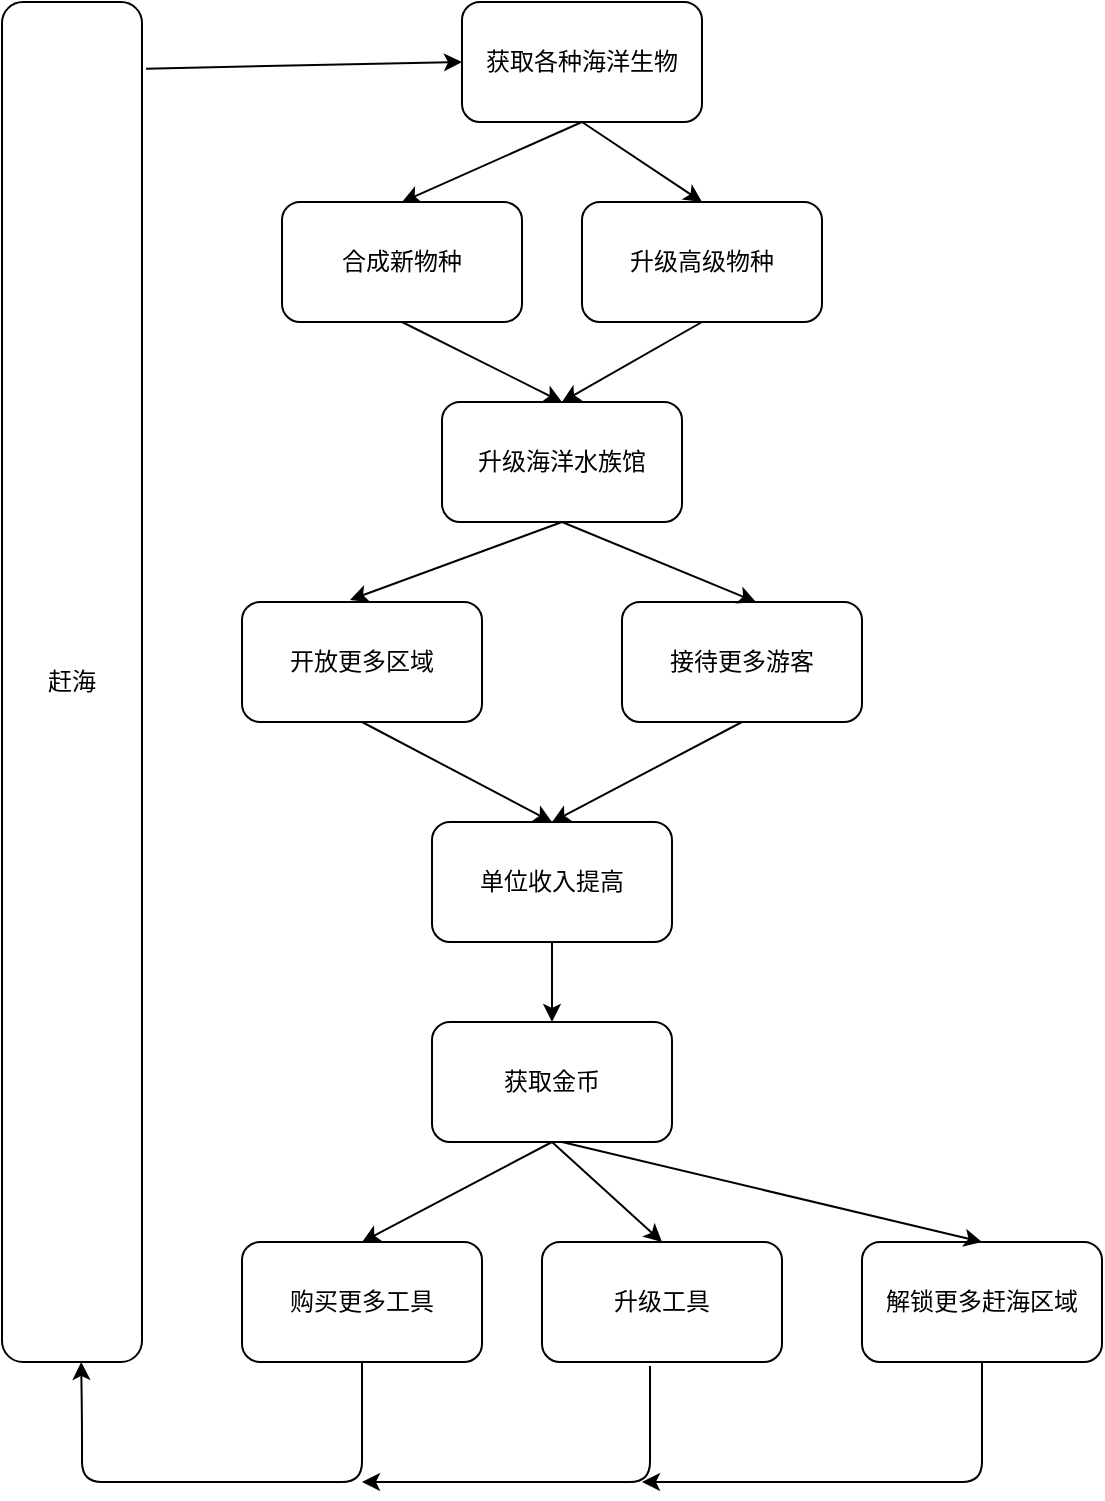 <mxfile version="13.7.3" type="github">
  <diagram id="iloBVElaY7iQLS_CqcDA" name="第 1 页">
    <mxGraphModel dx="932" dy="523" grid="1" gridSize="10" guides="1" tooltips="1" connect="1" arrows="1" fold="1" page="1" pageScale="1" pageWidth="850" pageHeight="1100" math="0" shadow="0">
      <root>
        <mxCell id="0" />
        <mxCell id="1" parent="0" />
        <mxCell id="ugmz32tfJayoeNNLECNe-1" value="赶海" style="rounded=1;whiteSpace=wrap;html=1;" vertex="1" parent="1">
          <mxGeometry x="210" y="130" width="70" height="680" as="geometry" />
        </mxCell>
        <mxCell id="ugmz32tfJayoeNNLECNe-2" value="" style="endArrow=classic;html=1;exitX=1.029;exitY=0.049;exitDx=0;exitDy=0;exitPerimeter=0;" edge="1" parent="1" source="ugmz32tfJayoeNNLECNe-1">
          <mxGeometry width="50" height="50" relative="1" as="geometry">
            <mxPoint x="300" y="190" as="sourcePoint" />
            <mxPoint x="440" y="160" as="targetPoint" />
          </mxGeometry>
        </mxCell>
        <mxCell id="ugmz32tfJayoeNNLECNe-3" value="获取各种海洋生物" style="rounded=1;whiteSpace=wrap;html=1;" vertex="1" parent="1">
          <mxGeometry x="440" y="130" width="120" height="60" as="geometry" />
        </mxCell>
        <mxCell id="ugmz32tfJayoeNNLECNe-4" value="合成新物种" style="rounded=1;whiteSpace=wrap;html=1;" vertex="1" parent="1">
          <mxGeometry x="350" y="230" width="120" height="60" as="geometry" />
        </mxCell>
        <mxCell id="ugmz32tfJayoeNNLECNe-5" value="升级高级物种" style="rounded=1;whiteSpace=wrap;html=1;" vertex="1" parent="1">
          <mxGeometry x="500" y="230" width="120" height="60" as="geometry" />
        </mxCell>
        <mxCell id="ugmz32tfJayoeNNLECNe-6" value="" style="endArrow=classic;html=1;exitX=0.5;exitY=1;exitDx=0;exitDy=0;entryX=0.5;entryY=0;entryDx=0;entryDy=0;" edge="1" parent="1" source="ugmz32tfJayoeNNLECNe-3" target="ugmz32tfJayoeNNLECNe-4">
          <mxGeometry width="50" height="50" relative="1" as="geometry">
            <mxPoint x="560" y="190" as="sourcePoint" />
            <mxPoint x="610" y="140" as="targetPoint" />
          </mxGeometry>
        </mxCell>
        <mxCell id="ugmz32tfJayoeNNLECNe-7" value="" style="endArrow=classic;html=1;entryX=0.5;entryY=0;entryDx=0;entryDy=0;exitX=0.5;exitY=1;exitDx=0;exitDy=0;" edge="1" parent="1" source="ugmz32tfJayoeNNLECNe-3" target="ugmz32tfJayoeNNLECNe-5">
          <mxGeometry width="50" height="50" relative="1" as="geometry">
            <mxPoint x="560" y="160" as="sourcePoint" />
            <mxPoint x="630" y="250" as="targetPoint" />
          </mxGeometry>
        </mxCell>
        <mxCell id="ugmz32tfJayoeNNLECNe-8" value="升级海洋水族馆" style="rounded=1;whiteSpace=wrap;html=1;" vertex="1" parent="1">
          <mxGeometry x="430" y="330" width="120" height="60" as="geometry" />
        </mxCell>
        <mxCell id="ugmz32tfJayoeNNLECNe-9" value="开放更多区域" style="rounded=1;whiteSpace=wrap;html=1;" vertex="1" parent="1">
          <mxGeometry x="330" y="430" width="120" height="60" as="geometry" />
        </mxCell>
        <mxCell id="ugmz32tfJayoeNNLECNe-10" value="接待更多游客" style="rounded=1;whiteSpace=wrap;html=1;" vertex="1" parent="1">
          <mxGeometry x="520" y="430" width="120" height="60" as="geometry" />
        </mxCell>
        <mxCell id="ugmz32tfJayoeNNLECNe-11" value="单位收入提高" style="rounded=1;whiteSpace=wrap;html=1;" vertex="1" parent="1">
          <mxGeometry x="425" y="540" width="120" height="60" as="geometry" />
        </mxCell>
        <mxCell id="ugmz32tfJayoeNNLECNe-12" value="获取金币" style="rounded=1;whiteSpace=wrap;html=1;" vertex="1" parent="1">
          <mxGeometry x="425" y="640" width="120" height="60" as="geometry" />
        </mxCell>
        <mxCell id="ugmz32tfJayoeNNLECNe-13" value="购买更多工具" style="rounded=1;whiteSpace=wrap;html=1;" vertex="1" parent="1">
          <mxGeometry x="330" y="750" width="120" height="60" as="geometry" />
        </mxCell>
        <mxCell id="ugmz32tfJayoeNNLECNe-14" value="升级工具" style="rounded=1;whiteSpace=wrap;html=1;" vertex="1" parent="1">
          <mxGeometry x="480" y="750" width="120" height="60" as="geometry" />
        </mxCell>
        <mxCell id="ugmz32tfJayoeNNLECNe-15" value="" style="endArrow=classic;html=1;exitX=0.5;exitY=1;exitDx=0;exitDy=0;entryX=0.5;entryY=0;entryDx=0;entryDy=0;" edge="1" parent="1" source="ugmz32tfJayoeNNLECNe-4" target="ugmz32tfJayoeNNLECNe-8">
          <mxGeometry width="50" height="50" relative="1" as="geometry">
            <mxPoint x="270" y="410" as="sourcePoint" />
            <mxPoint x="320" y="360" as="targetPoint" />
          </mxGeometry>
        </mxCell>
        <mxCell id="ugmz32tfJayoeNNLECNe-16" value="" style="endArrow=classic;html=1;exitX=0.5;exitY=1;exitDx=0;exitDy=0;entryX=0.5;entryY=0;entryDx=0;entryDy=0;" edge="1" parent="1" source="ugmz32tfJayoeNNLECNe-5" target="ugmz32tfJayoeNNLECNe-8">
          <mxGeometry width="50" height="50" relative="1" as="geometry">
            <mxPoint x="530" y="340" as="sourcePoint" />
            <mxPoint x="580" y="290" as="targetPoint" />
          </mxGeometry>
        </mxCell>
        <mxCell id="ugmz32tfJayoeNNLECNe-17" value="" style="endArrow=classic;html=1;exitX=0.5;exitY=1;exitDx=0;exitDy=0;entryX=0.45;entryY=-0.017;entryDx=0;entryDy=0;entryPerimeter=0;" edge="1" parent="1" source="ugmz32tfJayoeNNLECNe-8" target="ugmz32tfJayoeNNLECNe-9">
          <mxGeometry width="50" height="50" relative="1" as="geometry">
            <mxPoint x="210" y="440" as="sourcePoint" />
            <mxPoint x="260" y="390" as="targetPoint" />
          </mxGeometry>
        </mxCell>
        <mxCell id="ugmz32tfJayoeNNLECNe-18" value="" style="endArrow=classic;html=1;exitX=0.5;exitY=1;exitDx=0;exitDy=0;entryX=0.558;entryY=0;entryDx=0;entryDy=0;entryPerimeter=0;" edge="1" parent="1" source="ugmz32tfJayoeNNLECNe-8" target="ugmz32tfJayoeNNLECNe-10">
          <mxGeometry width="50" height="50" relative="1" as="geometry">
            <mxPoint x="210" y="500" as="sourcePoint" />
            <mxPoint x="260" y="450" as="targetPoint" />
          </mxGeometry>
        </mxCell>
        <mxCell id="ugmz32tfJayoeNNLECNe-19" value="" style="endArrow=classic;html=1;exitX=0.5;exitY=1;exitDx=0;exitDy=0;entryX=0.5;entryY=0;entryDx=0;entryDy=0;" edge="1" parent="1" source="ugmz32tfJayoeNNLECNe-9" target="ugmz32tfJayoeNNLECNe-11">
          <mxGeometry width="50" height="50" relative="1" as="geometry">
            <mxPoint x="270" y="580" as="sourcePoint" />
            <mxPoint x="320" y="530" as="targetPoint" />
          </mxGeometry>
        </mxCell>
        <mxCell id="ugmz32tfJayoeNNLECNe-20" value="" style="endArrow=classic;html=1;exitX=0.5;exitY=1;exitDx=0;exitDy=0;entryX=0.5;entryY=0;entryDx=0;entryDy=0;" edge="1" parent="1" source="ugmz32tfJayoeNNLECNe-10" target="ugmz32tfJayoeNNLECNe-11">
          <mxGeometry width="50" height="50" relative="1" as="geometry">
            <mxPoint x="300" y="540" as="sourcePoint" />
            <mxPoint x="290" y="510" as="targetPoint" />
          </mxGeometry>
        </mxCell>
        <mxCell id="ugmz32tfJayoeNNLECNe-21" value="" style="endArrow=classic;html=1;exitX=0.5;exitY=1;exitDx=0;exitDy=0;" edge="1" parent="1" source="ugmz32tfJayoeNNLECNe-11" target="ugmz32tfJayoeNNLECNe-12">
          <mxGeometry width="50" height="50" relative="1" as="geometry">
            <mxPoint x="260" y="680" as="sourcePoint" />
            <mxPoint x="310" y="630" as="targetPoint" />
          </mxGeometry>
        </mxCell>
        <mxCell id="ugmz32tfJayoeNNLECNe-22" value="" style="endArrow=classic;html=1;exitX=0.5;exitY=1;exitDx=0;exitDy=0;entryX=0.5;entryY=0;entryDx=0;entryDy=0;" edge="1" parent="1" source="ugmz32tfJayoeNNLECNe-12" target="ugmz32tfJayoeNNLECNe-13">
          <mxGeometry width="50" height="50" relative="1" as="geometry">
            <mxPoint x="220" y="750" as="sourcePoint" />
            <mxPoint x="270" y="700" as="targetPoint" />
          </mxGeometry>
        </mxCell>
        <mxCell id="ugmz32tfJayoeNNLECNe-23" value="" style="endArrow=classic;html=1;exitX=0.5;exitY=1;exitDx=0;exitDy=0;entryX=0.5;entryY=0;entryDx=0;entryDy=0;" edge="1" parent="1" source="ugmz32tfJayoeNNLECNe-12" target="ugmz32tfJayoeNNLECNe-14">
          <mxGeometry width="50" height="50" relative="1" as="geometry">
            <mxPoint x="230" y="810" as="sourcePoint" />
            <mxPoint x="280" y="760" as="targetPoint" />
          </mxGeometry>
        </mxCell>
        <mxCell id="ugmz32tfJayoeNNLECNe-24" value="解锁更多赶海区域" style="rounded=1;whiteSpace=wrap;html=1;" vertex="1" parent="1">
          <mxGeometry x="640" y="750" width="120" height="60" as="geometry" />
        </mxCell>
        <mxCell id="ugmz32tfJayoeNNLECNe-25" value="" style="endArrow=classic;html=1;entryX=0.5;entryY=0;entryDx=0;entryDy=0;" edge="1" parent="1" target="ugmz32tfJayoeNNLECNe-24">
          <mxGeometry width="50" height="50" relative="1" as="geometry">
            <mxPoint x="490" y="700" as="sourcePoint" />
            <mxPoint x="270" y="810" as="targetPoint" />
          </mxGeometry>
        </mxCell>
        <mxCell id="ugmz32tfJayoeNNLECNe-26" value="" style="endArrow=classic;html=1;exitX=0.5;exitY=1;exitDx=0;exitDy=0;" edge="1" parent="1" source="ugmz32tfJayoeNNLECNe-13" target="ugmz32tfJayoeNNLECNe-1">
          <mxGeometry width="50" height="50" relative="1" as="geometry">
            <mxPoint x="310" y="930" as="sourcePoint" />
            <mxPoint x="270" y="340" as="targetPoint" />
            <Array as="points">
              <mxPoint x="390" y="870" />
              <mxPoint x="250" y="870" />
              <mxPoint x="250" y="840" />
            </Array>
          </mxGeometry>
        </mxCell>
        <mxCell id="ugmz32tfJayoeNNLECNe-27" value="" style="endArrow=classic;html=1;exitX=0.45;exitY=1.033;exitDx=0;exitDy=0;exitPerimeter=0;" edge="1" parent="1" source="ugmz32tfJayoeNNLECNe-14">
          <mxGeometry width="50" height="50" relative="1" as="geometry">
            <mxPoint x="495" y="900" as="sourcePoint" />
            <mxPoint x="390" y="870" as="targetPoint" />
            <Array as="points">
              <mxPoint x="534" y="870" />
            </Array>
          </mxGeometry>
        </mxCell>
        <mxCell id="ugmz32tfJayoeNNLECNe-28" value="" style="endArrow=classic;html=1;exitX=0.5;exitY=1;exitDx=0;exitDy=0;" edge="1" parent="1" source="ugmz32tfJayoeNNLECNe-24">
          <mxGeometry width="50" height="50" relative="1" as="geometry">
            <mxPoint x="670" y="900" as="sourcePoint" />
            <mxPoint x="530" y="870" as="targetPoint" />
            <Array as="points">
              <mxPoint x="700" y="870" />
            </Array>
          </mxGeometry>
        </mxCell>
      </root>
    </mxGraphModel>
  </diagram>
</mxfile>
